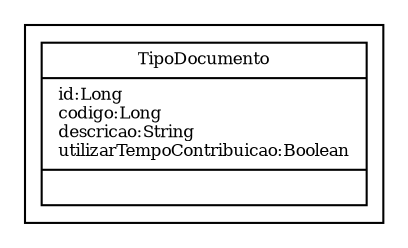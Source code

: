 digraph G{
fontname = "Times-Roman"
fontsize = 8

node [
        fontname = "Times-Roman"
        fontsize = 8
        shape = "record"
]

edge [
        fontname = "Times-Roman"
        fontsize = 8
]

subgraph clusterTIPO_DE_DOCUMENTO
{
TipoDocumento [label = "{TipoDocumento|id:Long\lcodigo:Long\ldescricao:String\lutilizarTempoContribuicao:Boolean\l|\l}"]
}
}
